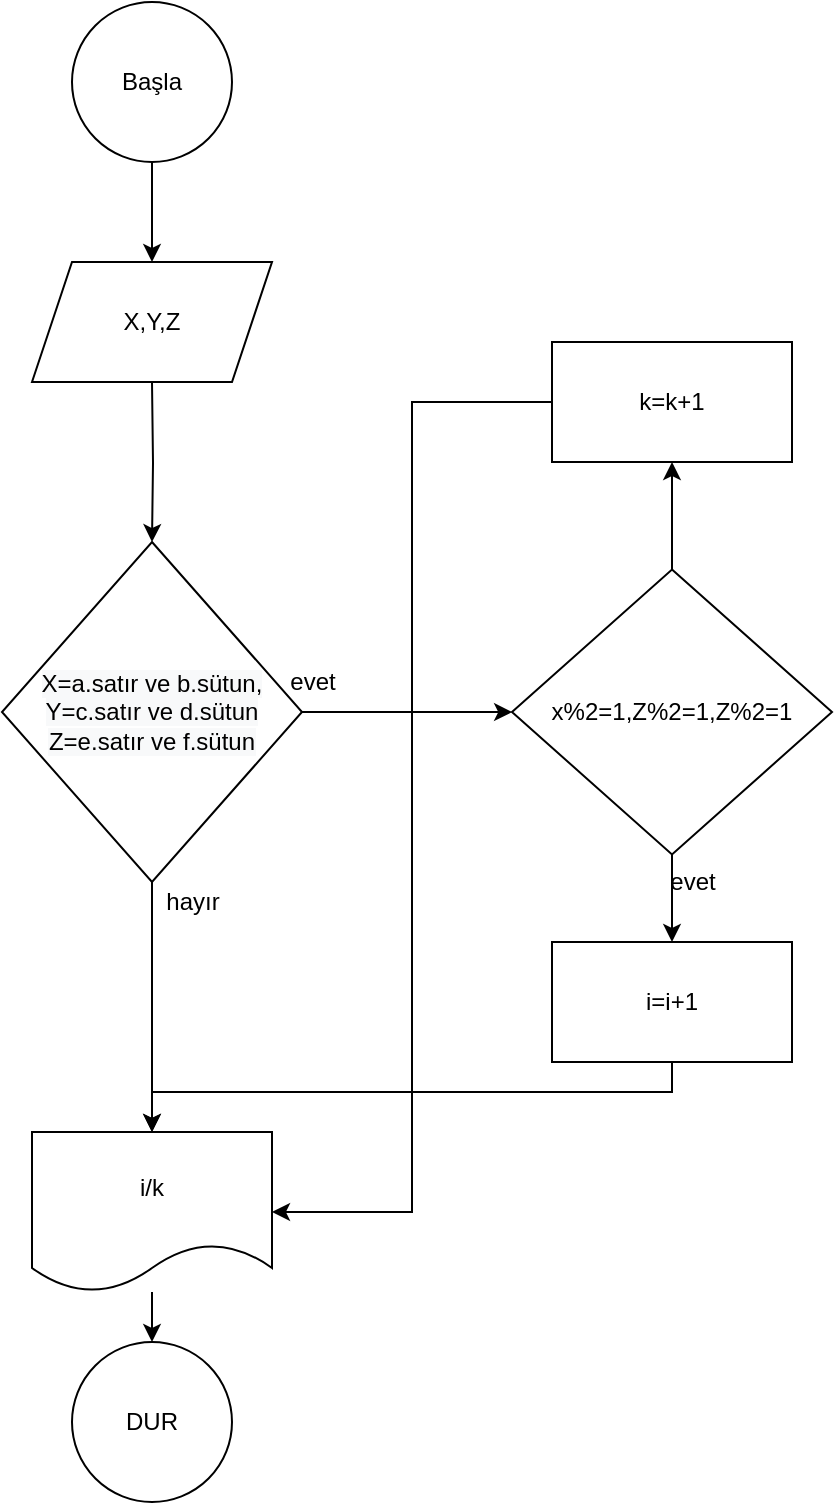 <mxfile version="14.9.6" type="device"><diagram id="lkxnIQ7EM6Cj83vnB7hn" name="Page-1"><mxGraphModel dx="1086" dy="806" grid="1" gridSize="10" guides="1" tooltips="1" connect="1" arrows="1" fold="1" page="1" pageScale="1" pageWidth="827" pageHeight="1169" math="0" shadow="0"><root><mxCell id="0"/><mxCell id="1" parent="0"/><mxCell id="_o2rQxrVKbrDj-ZYHhmu-4" value="" style="edgeStyle=orthogonalEdgeStyle;rounded=0;orthogonalLoop=1;jettySize=auto;html=1;" parent="1" source="_o2rQxrVKbrDj-ZYHhmu-1" edge="1"><mxGeometry relative="1" as="geometry"><mxPoint x="410" y="170" as="targetPoint"/></mxGeometry></mxCell><mxCell id="_o2rQxrVKbrDj-ZYHhmu-1" value="Başla" style="ellipse;whiteSpace=wrap;html=1;aspect=fixed;" parent="1" vertex="1"><mxGeometry x="370" y="40" width="80" height="80" as="geometry"/></mxCell><mxCell id="_o2rQxrVKbrDj-ZYHhmu-2" value="DUR" style="ellipse;whiteSpace=wrap;html=1;aspect=fixed;" parent="1" vertex="1"><mxGeometry x="370" y="710" width="80" height="80" as="geometry"/></mxCell><mxCell id="_o2rQxrVKbrDj-ZYHhmu-8" value="" style="edgeStyle=orthogonalEdgeStyle;rounded=0;orthogonalLoop=1;jettySize=auto;html=1;" parent="1" target="_o2rQxrVKbrDj-ZYHhmu-7" edge="1"><mxGeometry relative="1" as="geometry"><mxPoint x="410" y="230" as="sourcePoint"/></mxGeometry></mxCell><mxCell id="_o2rQxrVKbrDj-ZYHhmu-14" value="" style="edgeStyle=orthogonalEdgeStyle;rounded=0;orthogonalLoop=1;jettySize=auto;html=1;" parent="1" source="_o2rQxrVKbrDj-ZYHhmu-7" target="_o2rQxrVKbrDj-ZYHhmu-13" edge="1"><mxGeometry relative="1" as="geometry"/></mxCell><mxCell id="_o2rQxrVKbrDj-ZYHhmu-17" value="" style="edgeStyle=orthogonalEdgeStyle;rounded=0;orthogonalLoop=1;jettySize=auto;html=1;" parent="1" source="_o2rQxrVKbrDj-ZYHhmu-7" target="_o2rQxrVKbrDj-ZYHhmu-16" edge="1"><mxGeometry relative="1" as="geometry"/></mxCell><mxCell id="_o2rQxrVKbrDj-ZYHhmu-7" value="&#10;&#10;&lt;span style=&quot;color: rgb(0, 0, 0); font-family: helvetica; font-size: 12px; font-style: normal; font-weight: 400; letter-spacing: normal; text-align: center; text-indent: 0px; text-transform: none; word-spacing: 0px; background-color: rgb(248, 249, 250); display: inline; float: none;&quot;&gt;X=a.satır ve b.sütun,&lt;/span&gt;&lt;br style=&quot;color: rgb(0, 0, 0); font-family: helvetica; font-size: 12px; font-style: normal; font-weight: 400; letter-spacing: normal; text-align: center; text-indent: 0px; text-transform: none; word-spacing: 0px; background-color: rgb(248, 249, 250);&quot;&gt;&lt;span style=&quot;color: rgb(0, 0, 0); font-family: helvetica; font-size: 12px; font-style: normal; font-weight: 400; letter-spacing: normal; text-align: center; text-indent: 0px; text-transform: none; word-spacing: 0px; background-color: rgb(248, 249, 250); display: inline; float: none;&quot;&gt;Y=c.satır ve d.sütun&lt;/span&gt;&lt;br style=&quot;color: rgb(0, 0, 0); font-family: helvetica; font-size: 12px; font-style: normal; font-weight: 400; letter-spacing: normal; text-align: center; text-indent: 0px; text-transform: none; word-spacing: 0px; background-color: rgb(248, 249, 250);&quot;&gt;&lt;span style=&quot;color: rgb(0, 0, 0); font-family: helvetica; font-size: 12px; font-style: normal; font-weight: 400; letter-spacing: normal; text-align: center; text-indent: 0px; text-transform: none; word-spacing: 0px; background-color: rgb(248, 249, 250); display: inline; float: none;&quot;&gt;Z=e.satır ve f.sütun&lt;/span&gt;&#10;&#10;" style="rhombus;whiteSpace=wrap;html=1;" parent="1" vertex="1"><mxGeometry x="335" y="310" width="150" height="170" as="geometry"/></mxCell><mxCell id="_o2rQxrVKbrDj-ZYHhmu-10" value="evet" style="text;html=1;align=center;verticalAlign=middle;resizable=0;points=[];autosize=1;strokeColor=none;" parent="1" vertex="1"><mxGeometry x="470" y="370" width="40" height="20" as="geometry"/></mxCell><mxCell id="_o2rQxrVKbrDj-ZYHhmu-25" value="" style="edgeStyle=orthogonalEdgeStyle;rounded=0;orthogonalLoop=1;jettySize=auto;html=1;" parent="1" source="_o2rQxrVKbrDj-ZYHhmu-13" target="_o2rQxrVKbrDj-ZYHhmu-2" edge="1"><mxGeometry relative="1" as="geometry"/></mxCell><mxCell id="_o2rQxrVKbrDj-ZYHhmu-13" value="i/k" style="shape=document;whiteSpace=wrap;html=1;boundedLbl=1;" parent="1" vertex="1"><mxGeometry x="350" y="605" width="120" height="80" as="geometry"/></mxCell><mxCell id="_o2rQxrVKbrDj-ZYHhmu-15" value="hayır" style="text;html=1;align=center;verticalAlign=middle;resizable=0;points=[];autosize=1;strokeColor=none;" parent="1" vertex="1"><mxGeometry x="410" y="480" width="40" height="20" as="geometry"/></mxCell><mxCell id="_o2rQxrVKbrDj-ZYHhmu-19" value="" style="edgeStyle=orthogonalEdgeStyle;rounded=0;orthogonalLoop=1;jettySize=auto;html=1;" parent="1" source="_o2rQxrVKbrDj-ZYHhmu-16" target="_o2rQxrVKbrDj-ZYHhmu-18" edge="1"><mxGeometry relative="1" as="geometry"/></mxCell><mxCell id="_o2rQxrVKbrDj-ZYHhmu-22" value="" style="edgeStyle=orthogonalEdgeStyle;rounded=0;orthogonalLoop=1;jettySize=auto;html=1;" parent="1" source="_o2rQxrVKbrDj-ZYHhmu-16" target="_o2rQxrVKbrDj-ZYHhmu-21" edge="1"><mxGeometry relative="1" as="geometry"/></mxCell><mxCell id="_o2rQxrVKbrDj-ZYHhmu-16" value="&lt;span&gt;x%2=1,Z%2=1,Z%2=1&lt;/span&gt;" style="rhombus;whiteSpace=wrap;html=1;" parent="1" vertex="1"><mxGeometry x="590" y="323.75" width="160" height="142.5" as="geometry"/></mxCell><mxCell id="_o2rQxrVKbrDj-ZYHhmu-24" style="edgeStyle=orthogonalEdgeStyle;rounded=0;orthogonalLoop=1;jettySize=auto;html=1;exitX=0.5;exitY=1;exitDx=0;exitDy=0;entryX=0.5;entryY=0;entryDx=0;entryDy=0;" parent="1" source="_o2rQxrVKbrDj-ZYHhmu-18" target="_o2rQxrVKbrDj-ZYHhmu-13" edge="1"><mxGeometry relative="1" as="geometry"><Array as="points"><mxPoint x="670" y="585"/><mxPoint x="410" y="585"/></Array></mxGeometry></mxCell><mxCell id="_o2rQxrVKbrDj-ZYHhmu-18" value="i=i+1" style="whiteSpace=wrap;html=1;" parent="1" vertex="1"><mxGeometry x="610" y="510" width="120" height="60" as="geometry"/></mxCell><mxCell id="_o2rQxrVKbrDj-ZYHhmu-20" value="evet" style="text;html=1;align=center;verticalAlign=middle;resizable=0;points=[];autosize=1;strokeColor=none;" parent="1" vertex="1"><mxGeometry x="660" y="470" width="40" height="20" as="geometry"/></mxCell><mxCell id="_o2rQxrVKbrDj-ZYHhmu-23" style="edgeStyle=orthogonalEdgeStyle;rounded=0;orthogonalLoop=1;jettySize=auto;html=1;entryX=1;entryY=0.5;entryDx=0;entryDy=0;" parent="1" source="_o2rQxrVKbrDj-ZYHhmu-21" target="_o2rQxrVKbrDj-ZYHhmu-13" edge="1"><mxGeometry relative="1" as="geometry"/></mxCell><mxCell id="_o2rQxrVKbrDj-ZYHhmu-21" value="k=k+1" style="whiteSpace=wrap;html=1;" parent="1" vertex="1"><mxGeometry x="610" y="210" width="120" height="60" as="geometry"/></mxCell><mxCell id="TUDqYGOoIV_qagti0aEK-1" value="X,Y,Z" style="shape=parallelogram;perimeter=parallelogramPerimeter;whiteSpace=wrap;html=1;fixedSize=1;" vertex="1" parent="1"><mxGeometry x="350" y="170" width="120" height="60" as="geometry"/></mxCell></root></mxGraphModel></diagram></mxfile>